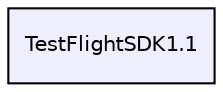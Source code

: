 digraph G {
  compound=true
  node [ fontsize="10", fontname="Helvetica"];
  edge [ labelfontsize="10", labelfontname="Helvetica"];
  dir_583ebe6260d6bb2835877b6d74da8b43 [shape=box, label="TestFlightSDK1.1", style="filled", fillcolor="#eeeeff", pencolor="black", URL="dir_583ebe6260d6bb2835877b6d74da8b43.html"];
}
